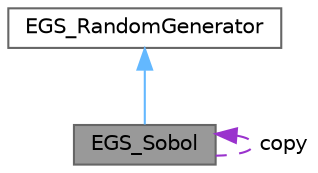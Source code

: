 digraph "EGS_Sobol"
{
 // LATEX_PDF_SIZE
  bgcolor="transparent";
  edge [fontname=Helvetica,fontsize=10,labelfontname=Helvetica,labelfontsize=10];
  node [fontname=Helvetica,fontsize=10,shape=box,height=0.2,width=0.4];
  Node1 [label="EGS_Sobol",height=0.2,width=0.4,color="gray40", fillcolor="grey60", style="filled", fontcolor="black",tooltip="EGS_RandomGenerator wrapper for Sobol library."];
  Node2 -> Node1 [dir="back",color="steelblue1",style="solid"];
  Node2 [label="EGS_RandomGenerator",height=0.2,width=0.4,color="gray40", fillcolor="white", style="filled",tooltip=" "];
  Node1 -> Node1 [dir="back",color="darkorchid3",style="dashed",label=" copy" ];
}

